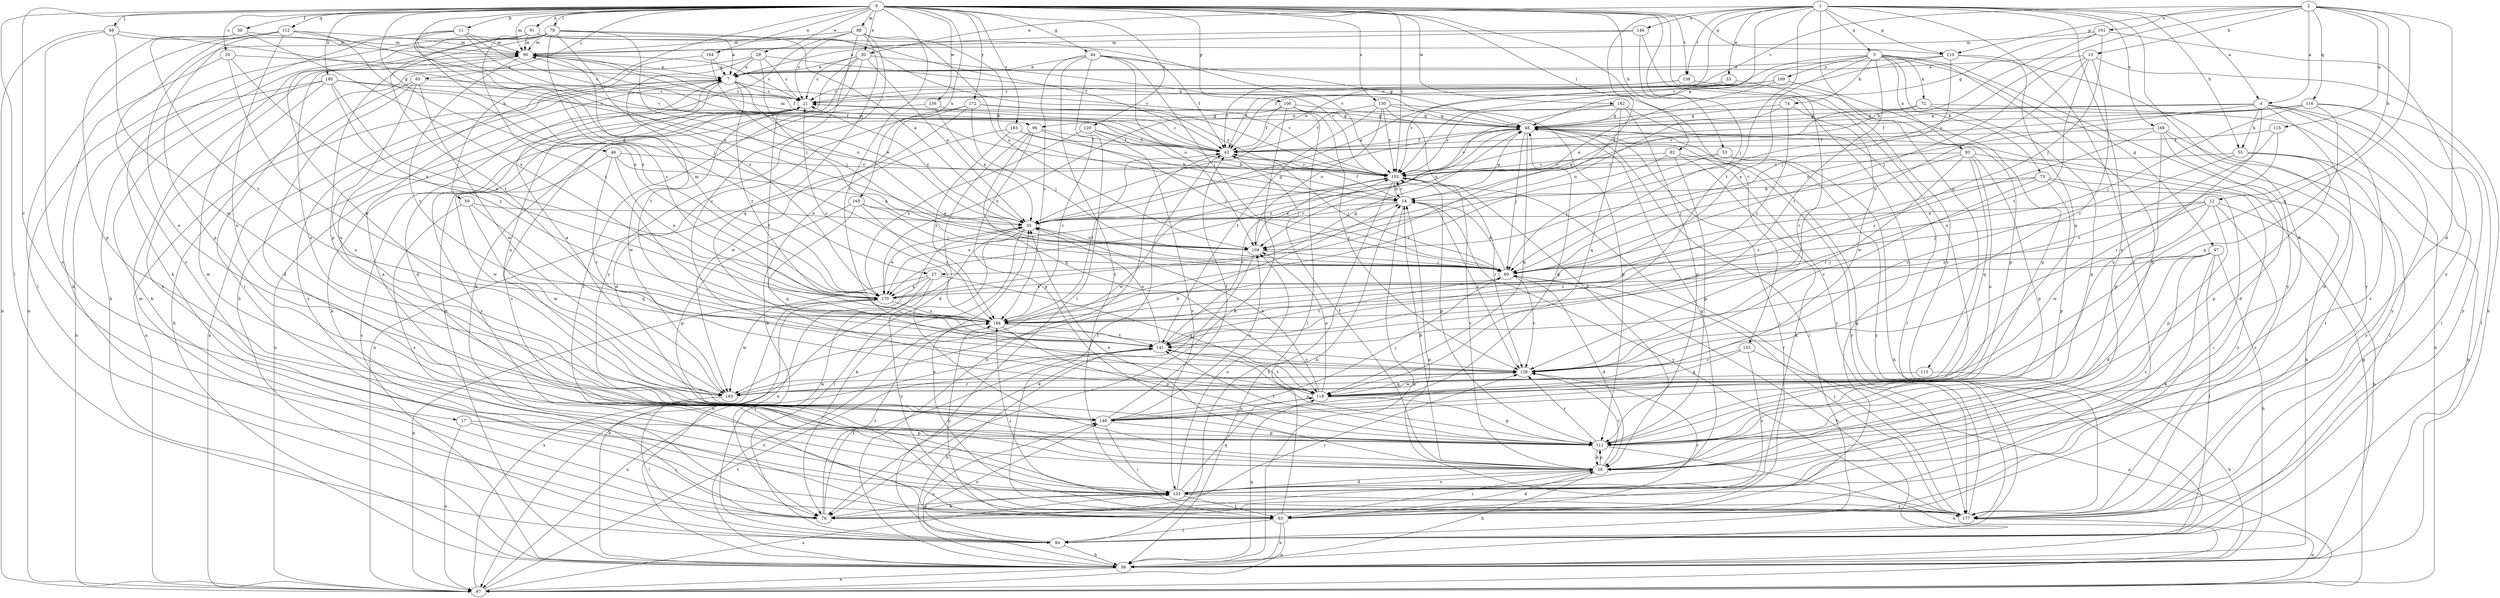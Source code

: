 strict digraph  {
0;
1;
2;
3;
4;
7;
11;
12;
13;
14;
17;
20;
21;
27;
28;
29;
30;
33;
35;
39;
42;
44;
46;
47;
48;
50;
53;
55;
56;
63;
65;
68;
69;
72;
73;
74;
76;
78;
82;
84;
88;
90;
91;
93;
96;
97;
101;
104;
106;
110;
111;
112;
113;
115;
116;
119;
120;
126;
130;
133;
139;
141;
146;
148;
153;
155;
156;
162;
163;
164;
165;
168;
169;
170;
172;
177;
180;
183;
184;
0 -> 11  [label=b];
0 -> 17  [label=c];
0 -> 20  [label=c];
0 -> 27  [label=d];
0 -> 29  [label=e];
0 -> 30  [label=e];
0 -> 39  [label=f];
0 -> 44  [label=g];
0 -> 46  [label=g];
0 -> 50  [label=h];
0 -> 53  [label=h];
0 -> 63  [label=i];
0 -> 65  [label=j];
0 -> 68  [label=j];
0 -> 78  [label=l];
0 -> 82  [label=l];
0 -> 84  [label=l];
0 -> 88  [label=m];
0 -> 90  [label=m];
0 -> 91  [label=n];
0 -> 106  [label=p];
0 -> 110  [label=p];
0 -> 112  [label=q];
0 -> 120  [label=r];
0 -> 126  [label=r];
0 -> 130  [label=s];
0 -> 139  [label=t];
0 -> 153  [label=v];
0 -> 155  [label=v];
0 -> 156  [label=w];
0 -> 162  [label=w];
0 -> 164  [label=x];
0 -> 165  [label=x];
0 -> 172  [label=y];
0 -> 177  [label=y];
0 -> 180  [label=z];
0 -> 183  [label=z];
1 -> 3  [label=a];
1 -> 4  [label=a];
1 -> 27  [label=d];
1 -> 28  [label=d];
1 -> 30  [label=e];
1 -> 33  [label=e];
1 -> 35  [label=e];
1 -> 55  [label=h];
1 -> 63  [label=i];
1 -> 110  [label=p];
1 -> 113  [label=q];
1 -> 133  [label=s];
1 -> 139  [label=t];
1 -> 141  [label=t];
1 -> 146  [label=u];
1 -> 155  [label=v];
1 -> 168  [label=x];
2 -> 4  [label=a];
2 -> 12  [label=b];
2 -> 13  [label=b];
2 -> 21  [label=c];
2 -> 28  [label=d];
2 -> 101  [label=o];
2 -> 104  [label=o];
2 -> 110  [label=p];
2 -> 115  [label=q];
2 -> 116  [label=q];
2 -> 119  [label=q];
3 -> 28  [label=d];
3 -> 35  [label=e];
3 -> 47  [label=g];
3 -> 48  [label=g];
3 -> 72  [label=k];
3 -> 73  [label=k];
3 -> 74  [label=k];
3 -> 93  [label=n];
3 -> 141  [label=t];
3 -> 169  [label=x];
3 -> 170  [label=x];
3 -> 177  [label=y];
4 -> 28  [label=d];
4 -> 48  [label=g];
4 -> 55  [label=h];
4 -> 84  [label=l];
4 -> 96  [label=n];
4 -> 104  [label=o];
4 -> 133  [label=s];
4 -> 148  [label=u];
4 -> 177  [label=y];
7 -> 21  [label=c];
7 -> 28  [label=d];
7 -> 35  [label=e];
7 -> 97  [label=n];
7 -> 148  [label=u];
7 -> 155  [label=v];
7 -> 177  [label=y];
7 -> 184  [label=z];
11 -> 90  [label=m];
11 -> 104  [label=o];
11 -> 148  [label=u];
11 -> 155  [label=v];
11 -> 170  [label=x];
11 -> 96  [label=s];
12 -> 35  [label=e];
12 -> 56  [label=h];
12 -> 69  [label=j];
12 -> 111  [label=p];
12 -> 133  [label=s];
12 -> 163  [label=w];
12 -> 184  [label=z];
13 -> 7  [label=a];
13 -> 56  [label=h];
13 -> 69  [label=j];
13 -> 126  [label=r];
13 -> 141  [label=t];
13 -> 184  [label=z];
14 -> 35  [label=e];
14 -> 42  [label=f];
14 -> 48  [label=g];
14 -> 56  [label=h];
14 -> 126  [label=r];
14 -> 155  [label=v];
14 -> 170  [label=x];
14 -> 177  [label=y];
17 -> 63  [label=i];
17 -> 97  [label=n];
17 -> 111  [label=p];
20 -> 7  [label=a];
20 -> 76  [label=k];
20 -> 170  [label=x];
20 -> 184  [label=z];
21 -> 48  [label=g];
21 -> 97  [label=n];
21 -> 133  [label=s];
21 -> 141  [label=t];
21 -> 163  [label=w];
21 -> 177  [label=y];
27 -> 84  [label=l];
27 -> 97  [label=n];
27 -> 119  [label=q];
27 -> 170  [label=x];
27 -> 177  [label=y];
28 -> 7  [label=a];
28 -> 14  [label=b];
28 -> 35  [label=e];
28 -> 42  [label=f];
28 -> 56  [label=h];
28 -> 63  [label=i];
28 -> 111  [label=p];
28 -> 126  [label=r];
28 -> 133  [label=s];
28 -> 155  [label=v];
29 -> 7  [label=a];
29 -> 21  [label=c];
29 -> 48  [label=g];
29 -> 63  [label=i];
29 -> 69  [label=j];
29 -> 141  [label=t];
30 -> 7  [label=a];
30 -> 21  [label=c];
30 -> 35  [label=e];
30 -> 56  [label=h];
30 -> 63  [label=i];
30 -> 76  [label=k];
30 -> 155  [label=v];
33 -> 21  [label=c];
33 -> 126  [label=r];
33 -> 155  [label=v];
35 -> 21  [label=c];
35 -> 48  [label=g];
35 -> 76  [label=k];
35 -> 84  [label=l];
35 -> 97  [label=n];
35 -> 104  [label=o];
39 -> 90  [label=m];
39 -> 111  [label=p];
39 -> 141  [label=t];
39 -> 170  [label=x];
42 -> 21  [label=c];
42 -> 56  [label=h];
42 -> 69  [label=j];
42 -> 90  [label=m];
42 -> 155  [label=v];
44 -> 7  [label=a];
44 -> 42  [label=f];
44 -> 48  [label=g];
44 -> 69  [label=j];
44 -> 84  [label=l];
44 -> 104  [label=o];
44 -> 133  [label=s];
44 -> 184  [label=z];
46 -> 104  [label=o];
46 -> 126  [label=r];
46 -> 155  [label=v];
46 -> 163  [label=w];
46 -> 170  [label=x];
47 -> 28  [label=d];
47 -> 56  [label=h];
47 -> 69  [label=j];
47 -> 76  [label=k];
47 -> 84  [label=l];
47 -> 133  [label=s];
47 -> 184  [label=z];
48 -> 42  [label=f];
48 -> 63  [label=i];
48 -> 69  [label=j];
48 -> 84  [label=l];
48 -> 119  [label=q];
48 -> 155  [label=v];
48 -> 170  [label=x];
48 -> 177  [label=y];
50 -> 35  [label=e];
50 -> 119  [label=q];
50 -> 133  [label=s];
50 -> 163  [label=w];
53 -> 56  [label=h];
53 -> 69  [label=j];
53 -> 155  [label=v];
53 -> 177  [label=y];
55 -> 56  [label=h];
55 -> 111  [label=p];
55 -> 126  [label=r];
55 -> 155  [label=v];
55 -> 177  [label=y];
56 -> 21  [label=c];
56 -> 35  [label=e];
56 -> 97  [label=n];
56 -> 119  [label=q];
56 -> 148  [label=u];
56 -> 184  [label=z];
63 -> 14  [label=b];
63 -> 28  [label=d];
63 -> 42  [label=f];
63 -> 56  [label=h];
63 -> 84  [label=l];
63 -> 97  [label=n];
63 -> 126  [label=r];
63 -> 184  [label=z];
65 -> 21  [label=c];
65 -> 28  [label=d];
65 -> 56  [label=h];
65 -> 148  [label=u];
65 -> 163  [label=w];
68 -> 90  [label=m];
68 -> 97  [label=n];
68 -> 133  [label=s];
68 -> 155  [label=v];
68 -> 163  [label=w];
69 -> 14  [label=b];
69 -> 28  [label=d];
69 -> 56  [label=h];
69 -> 126  [label=r];
69 -> 141  [label=t];
69 -> 170  [label=x];
72 -> 35  [label=e];
72 -> 48  [label=g];
72 -> 97  [label=n];
72 -> 111  [label=p];
73 -> 14  [label=b];
73 -> 63  [label=i];
73 -> 111  [label=p];
73 -> 126  [label=r];
73 -> 177  [label=y];
73 -> 184  [label=z];
74 -> 48  [label=g];
74 -> 104  [label=o];
74 -> 163  [label=w];
74 -> 184  [label=z];
76 -> 126  [label=r];
76 -> 133  [label=s];
76 -> 141  [label=t];
76 -> 184  [label=z];
78 -> 35  [label=e];
78 -> 56  [label=h];
78 -> 69  [label=j];
78 -> 90  [label=m];
78 -> 97  [label=n];
78 -> 111  [label=p];
78 -> 155  [label=v];
78 -> 163  [label=w];
78 -> 170  [label=x];
78 -> 184  [label=z];
82 -> 76  [label=k];
82 -> 111  [label=p];
82 -> 155  [label=v];
82 -> 177  [label=y];
82 -> 184  [label=z];
84 -> 56  [label=h];
84 -> 90  [label=m];
84 -> 148  [label=u];
88 -> 14  [label=b];
88 -> 21  [label=c];
88 -> 56  [label=h];
88 -> 90  [label=m];
88 -> 104  [label=o];
88 -> 119  [label=q];
88 -> 126  [label=r];
88 -> 177  [label=y];
90 -> 7  [label=a];
90 -> 21  [label=c];
90 -> 42  [label=f];
90 -> 141  [label=t];
90 -> 148  [label=u];
91 -> 7  [label=a];
91 -> 42  [label=f];
91 -> 76  [label=k];
91 -> 90  [label=m];
91 -> 141  [label=t];
91 -> 155  [label=v];
91 -> 184  [label=z];
93 -> 56  [label=h];
93 -> 69  [label=j];
93 -> 111  [label=p];
93 -> 119  [label=q];
93 -> 126  [label=r];
93 -> 148  [label=u];
93 -> 155  [label=v];
96 -> 28  [label=d];
96 -> 42  [label=f];
96 -> 69  [label=j];
96 -> 111  [label=p];
96 -> 119  [label=q];
97 -> 7  [label=a];
97 -> 48  [label=g];
97 -> 133  [label=s];
97 -> 141  [label=t];
97 -> 170  [label=x];
101 -> 14  [label=b];
101 -> 48  [label=g];
101 -> 69  [label=j];
101 -> 90  [label=m];
101 -> 177  [label=y];
104 -> 69  [label=j];
104 -> 76  [label=k];
104 -> 155  [label=v];
106 -> 42  [label=f];
106 -> 48  [label=g];
106 -> 76  [label=k];
106 -> 84  [label=l];
106 -> 126  [label=r];
106 -> 170  [label=x];
110 -> 7  [label=a];
110 -> 42  [label=f];
110 -> 69  [label=j];
110 -> 119  [label=q];
110 -> 177  [label=y];
111 -> 28  [label=d];
111 -> 97  [label=n];
111 -> 126  [label=r];
111 -> 141  [label=t];
112 -> 69  [label=j];
112 -> 84  [label=l];
112 -> 90  [label=m];
112 -> 111  [label=p];
112 -> 133  [label=s];
112 -> 148  [label=u];
112 -> 170  [label=x];
113 -> 56  [label=h];
113 -> 163  [label=w];
115 -> 42  [label=f];
115 -> 126  [label=r];
115 -> 141  [label=t];
116 -> 42  [label=f];
116 -> 48  [label=g];
116 -> 69  [label=j];
116 -> 84  [label=l];
116 -> 119  [label=q];
116 -> 155  [label=v];
116 -> 177  [label=y];
119 -> 35  [label=e];
119 -> 104  [label=o];
119 -> 111  [label=p];
119 -> 141  [label=t];
119 -> 148  [label=u];
120 -> 14  [label=b];
120 -> 42  [label=f];
120 -> 133  [label=s];
120 -> 170  [label=x];
120 -> 184  [label=z];
126 -> 119  [label=q];
126 -> 163  [label=w];
130 -> 28  [label=d];
130 -> 42  [label=f];
130 -> 48  [label=g];
130 -> 104  [label=o];
130 -> 111  [label=p];
130 -> 141  [label=t];
130 -> 155  [label=v];
133 -> 28  [label=d];
133 -> 48  [label=g];
133 -> 63  [label=i];
133 -> 76  [label=k];
133 -> 90  [label=m];
133 -> 104  [label=o];
133 -> 119  [label=q];
133 -> 177  [label=y];
139 -> 21  [label=c];
139 -> 42  [label=f];
139 -> 111  [label=p];
141 -> 35  [label=e];
141 -> 56  [label=h];
141 -> 97  [label=n];
141 -> 111  [label=p];
141 -> 126  [label=r];
141 -> 155  [label=v];
146 -> 7  [label=a];
146 -> 69  [label=j];
146 -> 90  [label=m];
146 -> 148  [label=u];
148 -> 42  [label=f];
148 -> 48  [label=g];
148 -> 63  [label=i];
148 -> 69  [label=j];
148 -> 104  [label=o];
148 -> 111  [label=p];
153 -> 97  [label=n];
153 -> 119  [label=q];
153 -> 126  [label=r];
153 -> 133  [label=s];
155 -> 14  [label=b];
155 -> 56  [label=h];
155 -> 90  [label=m];
155 -> 111  [label=p];
155 -> 126  [label=r];
155 -> 163  [label=w];
156 -> 35  [label=e];
156 -> 48  [label=g];
156 -> 76  [label=k];
162 -> 48  [label=g];
162 -> 84  [label=l];
162 -> 104  [label=o];
162 -> 111  [label=p];
162 -> 119  [label=q];
162 -> 155  [label=v];
163 -> 7  [label=a];
163 -> 14  [label=b];
163 -> 84  [label=l];
163 -> 126  [label=r];
164 -> 7  [label=a];
164 -> 104  [label=o];
164 -> 148  [label=u];
165 -> 35  [label=e];
165 -> 69  [label=j];
165 -> 111  [label=p];
165 -> 119  [label=q];
165 -> 184  [label=z];
168 -> 28  [label=d];
168 -> 42  [label=f];
168 -> 63  [label=i];
168 -> 84  [label=l];
168 -> 111  [label=p];
168 -> 184  [label=z];
169 -> 21  [label=c];
169 -> 35  [label=e];
169 -> 42  [label=f];
169 -> 111  [label=p];
170 -> 35  [label=e];
170 -> 48  [label=g];
170 -> 56  [label=h];
170 -> 90  [label=m];
170 -> 163  [label=w];
170 -> 184  [label=z];
172 -> 28  [label=d];
172 -> 48  [label=g];
172 -> 69  [label=j];
172 -> 97  [label=n];
172 -> 155  [label=v];
172 -> 163  [label=w];
177 -> 14  [label=b];
177 -> 35  [label=e];
177 -> 48  [label=g];
177 -> 69  [label=j];
177 -> 97  [label=n];
177 -> 155  [label=v];
177 -> 184  [label=z];
180 -> 21  [label=c];
180 -> 42  [label=f];
180 -> 76  [label=k];
180 -> 97  [label=n];
180 -> 133  [label=s];
180 -> 170  [label=x];
180 -> 184  [label=z];
183 -> 14  [label=b];
183 -> 42  [label=f];
183 -> 76  [label=k];
183 -> 184  [label=z];
184 -> 21  [label=c];
184 -> 42  [label=f];
184 -> 111  [label=p];
184 -> 141  [label=t];
}
